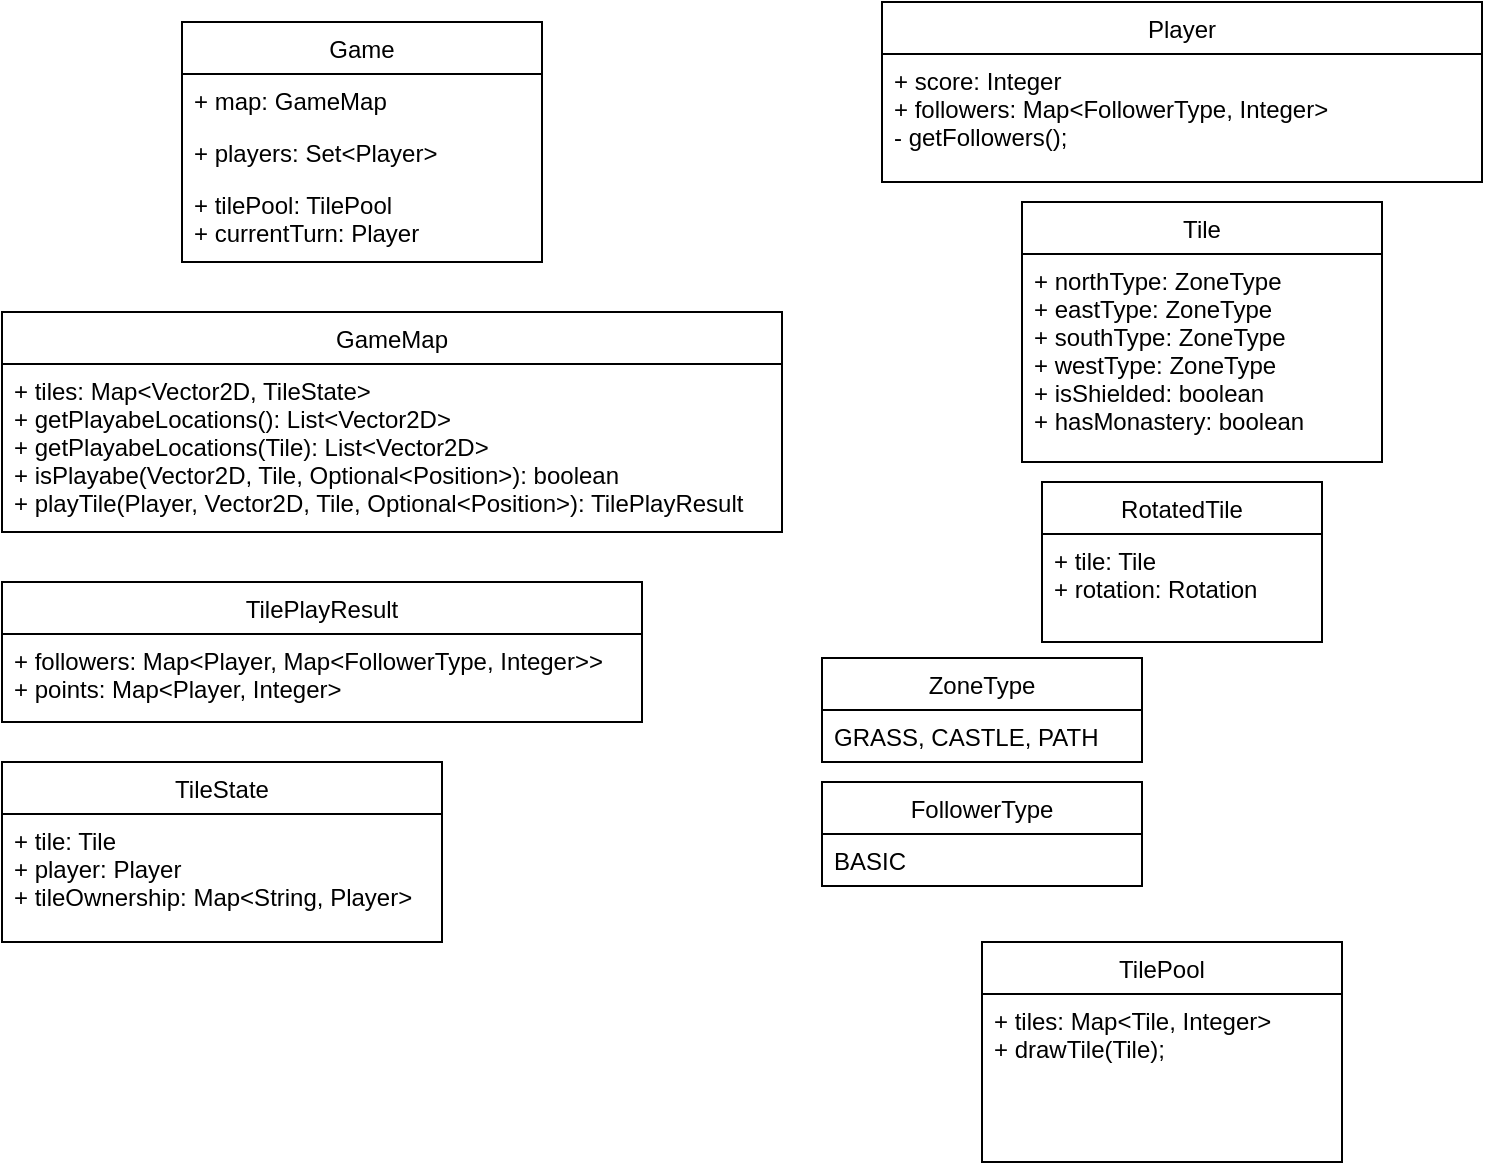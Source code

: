 <mxfile version="15.0.3" type="github"><diagram id="H8hLVkZbUd3nBb7xhPzZ" name="Page-1"><mxGraphModel dx="948" dy="520" grid="1" gridSize="10" guides="1" tooltips="1" connect="1" arrows="1" fold="1" page="1" pageScale="1" pageWidth="827" pageHeight="1169" math="0" shadow="0"><root><mxCell id="0"/><mxCell id="1" parent="0"/><mxCell id="vK12rBtNac5ao5L13grz-1" value="Game" style="swimlane;fontStyle=0;childLayout=stackLayout;horizontal=1;startSize=26;fillColor=none;horizontalStack=0;resizeParent=1;resizeParentMax=0;resizeLast=0;collapsible=1;marginBottom=0;" vertex="1" parent="1"><mxGeometry x="110" y="70" width="180" height="120" as="geometry"/></mxCell><mxCell id="vK12rBtNac5ao5L13grz-2" value="+ map: GameMap" style="text;strokeColor=none;fillColor=none;align=left;verticalAlign=top;spacingLeft=4;spacingRight=4;overflow=hidden;rotatable=0;points=[[0,0.5],[1,0.5]];portConstraint=eastwest;" vertex="1" parent="vK12rBtNac5ao5L13grz-1"><mxGeometry y="26" width="180" height="26" as="geometry"/></mxCell><mxCell id="vK12rBtNac5ao5L13grz-3" value="+ players: Set&lt;Player&gt;" style="text;strokeColor=none;fillColor=none;align=left;verticalAlign=top;spacingLeft=4;spacingRight=4;overflow=hidden;rotatable=0;points=[[0,0.5],[1,0.5]];portConstraint=eastwest;" vertex="1" parent="vK12rBtNac5ao5L13grz-1"><mxGeometry y="52" width="180" height="26" as="geometry"/></mxCell><mxCell id="vK12rBtNac5ao5L13grz-4" value="+ tilePool: TilePool&#xA;+ currentTurn: Player&#xA;" style="text;strokeColor=none;fillColor=none;align=left;verticalAlign=top;spacingLeft=4;spacingRight=4;overflow=hidden;rotatable=0;points=[[0,0.5],[1,0.5]];portConstraint=eastwest;" vertex="1" parent="vK12rBtNac5ao5L13grz-1"><mxGeometry y="78" width="180" height="42" as="geometry"/></mxCell><mxCell id="vK12rBtNac5ao5L13grz-5" value="GameMap" style="swimlane;fontStyle=0;childLayout=stackLayout;horizontal=1;startSize=26;fillColor=none;horizontalStack=0;resizeParent=1;resizeParentMax=0;resizeLast=0;collapsible=1;marginBottom=0;" vertex="1" parent="1"><mxGeometry x="20" y="215" width="390" height="110" as="geometry"/></mxCell><mxCell id="vK12rBtNac5ao5L13grz-6" value="+ tiles: Map&lt;Vector2D, TileState&gt;&#xA;+ getPlayabeLocations(): List&lt;Vector2D&gt;&#xA;+ getPlayabeLocations(Tile): List&lt;Vector2D&gt;&#xA;+ isPlayabe(Vector2D, Tile, Optional&lt;Position&gt;): boolean&#xA;+ playTile(Player, Vector2D, Tile, Optional&lt;Position&gt;): TilePlayResult" style="text;strokeColor=none;fillColor=none;align=left;verticalAlign=top;spacingLeft=4;spacingRight=4;overflow=hidden;rotatable=0;points=[[0,0.5],[1,0.5]];portConstraint=eastwest;" vertex="1" parent="vK12rBtNac5ao5L13grz-5"><mxGeometry y="26" width="390" height="84" as="geometry"/></mxCell><mxCell id="vK12rBtNac5ao5L13grz-9" value="TileState" style="swimlane;fontStyle=0;childLayout=stackLayout;horizontal=1;startSize=26;fillColor=none;horizontalStack=0;resizeParent=1;resizeParentMax=0;resizeLast=0;collapsible=1;marginBottom=0;" vertex="1" parent="1"><mxGeometry x="20" y="440" width="220" height="90" as="geometry"/></mxCell><mxCell id="vK12rBtNac5ao5L13grz-10" value="+ tile: Tile&#xA;+ player: Player&#xA;+ tileOwnership: Map&lt;String, Player&gt;&#xA;&#xA;&#xA;&#xA;" style="text;strokeColor=none;fillColor=none;align=left;verticalAlign=top;spacingLeft=4;spacingRight=4;overflow=hidden;rotatable=0;points=[[0,0.5],[1,0.5]];portConstraint=eastwest;" vertex="1" parent="vK12rBtNac5ao5L13grz-9"><mxGeometry y="26" width="220" height="64" as="geometry"/></mxCell><mxCell id="vK12rBtNac5ao5L13grz-19" value="Player" style="swimlane;fontStyle=0;childLayout=stackLayout;horizontal=1;startSize=26;fillColor=none;horizontalStack=0;resizeParent=1;resizeParentMax=0;resizeLast=0;collapsible=1;marginBottom=0;" vertex="1" parent="1"><mxGeometry x="460" y="60" width="300" height="90" as="geometry"/></mxCell><mxCell id="vK12rBtNac5ao5L13grz-20" value="+ score: Integer&#xA;+ followers: Map&lt;FollowerType, Integer&gt;&#xA;- getFollowers();&#xA;&#xA;&#xA;&#xA;&#xA;" style="text;strokeColor=none;fillColor=none;align=left;verticalAlign=top;spacingLeft=4;spacingRight=4;overflow=hidden;rotatable=0;points=[[0,0.5],[1,0.5]];portConstraint=eastwest;" vertex="1" parent="vK12rBtNac5ao5L13grz-19"><mxGeometry y="26" width="300" height="64" as="geometry"/></mxCell><mxCell id="vK12rBtNac5ao5L13grz-21" value="Tile" style="swimlane;fontStyle=0;childLayout=stackLayout;horizontal=1;startSize=26;fillColor=none;horizontalStack=0;resizeParent=1;resizeParentMax=0;resizeLast=0;collapsible=1;marginBottom=0;" vertex="1" parent="1"><mxGeometry x="530" y="160" width="180" height="130" as="geometry"/></mxCell><mxCell id="vK12rBtNac5ao5L13grz-24" value="+ northType: ZoneType&#xA;+ eastType: ZoneType&#xA;+ southType: ZoneType&#xA;+ westType: ZoneType&#xA;+ isShielded: boolean&#xA;+ hasMonastery: boolean&#xA; " style="text;strokeColor=none;fillColor=none;align=left;verticalAlign=top;spacingLeft=4;spacingRight=4;overflow=hidden;rotatable=0;points=[[0,0.5],[1,0.5]];portConstraint=eastwest;" vertex="1" parent="vK12rBtNac5ao5L13grz-21"><mxGeometry y="26" width="180" height="104" as="geometry"/></mxCell><mxCell id="vK12rBtNac5ao5L13grz-25" value="ZoneType" style="swimlane;fontStyle=0;childLayout=stackLayout;horizontal=1;startSize=26;fillColor=none;horizontalStack=0;resizeParent=1;resizeParentMax=0;resizeLast=0;collapsible=1;marginBottom=0;" vertex="1" parent="1"><mxGeometry x="430" y="388" width="160" height="52" as="geometry"/></mxCell><mxCell id="vK12rBtNac5ao5L13grz-26" value="GRASS, CASTLE, PATH" style="text;strokeColor=none;fillColor=none;align=left;verticalAlign=top;spacingLeft=4;spacingRight=4;overflow=hidden;rotatable=0;points=[[0,0.5],[1,0.5]];portConstraint=eastwest;" vertex="1" parent="vK12rBtNac5ao5L13grz-25"><mxGeometry y="26" width="160" height="26" as="geometry"/></mxCell><mxCell id="vK12rBtNac5ao5L13grz-29" value="TilePlayResult" style="swimlane;fontStyle=0;childLayout=stackLayout;horizontal=1;startSize=26;fillColor=none;horizontalStack=0;resizeParent=1;resizeParentMax=0;resizeLast=0;collapsible=1;marginBottom=0;" vertex="1" parent="1"><mxGeometry x="20" y="350" width="320" height="70" as="geometry"/></mxCell><mxCell id="vK12rBtNac5ao5L13grz-30" value="+ followers: Map&lt;Player, Map&lt;FollowerType, Integer&gt;&gt;&#xA;+ points: Map&lt;Player, Integer&gt;" style="text;strokeColor=none;fillColor=none;align=left;verticalAlign=top;spacingLeft=4;spacingRight=4;overflow=hidden;rotatable=0;points=[[0,0.5],[1,0.5]];portConstraint=eastwest;" vertex="1" parent="vK12rBtNac5ao5L13grz-29"><mxGeometry y="26" width="320" height="44" as="geometry"/></mxCell><mxCell id="vK12rBtNac5ao5L13grz-32" value="RotatedTile" style="swimlane;fontStyle=0;childLayout=stackLayout;horizontal=1;startSize=26;fillColor=none;horizontalStack=0;resizeParent=1;resizeParentMax=0;resizeLast=0;collapsible=1;marginBottom=0;" vertex="1" parent="1"><mxGeometry x="540" y="300" width="140" height="80" as="geometry"/></mxCell><mxCell id="vK12rBtNac5ao5L13grz-33" value="+ tile: Tile&#xA;+ rotation: Rotation&#xA; " style="text;strokeColor=none;fillColor=none;align=left;verticalAlign=top;spacingLeft=4;spacingRight=4;overflow=hidden;rotatable=0;points=[[0,0.5],[1,0.5]];portConstraint=eastwest;" vertex="1" parent="vK12rBtNac5ao5L13grz-32"><mxGeometry y="26" width="140" height="54" as="geometry"/></mxCell><mxCell id="vK12rBtNac5ao5L13grz-34" value="TilePool" style="swimlane;fontStyle=0;childLayout=stackLayout;horizontal=1;startSize=26;fillColor=none;horizontalStack=0;resizeParent=1;resizeParentMax=0;resizeLast=0;collapsible=1;marginBottom=0;" vertex="1" parent="1"><mxGeometry x="510" y="530" width="180" height="110" as="geometry"/></mxCell><mxCell id="vK12rBtNac5ao5L13grz-35" value="+ tiles: Map&lt;Tile, Integer&gt;&#xA;+ drawTile(Tile);&#xA; " style="text;strokeColor=none;fillColor=none;align=left;verticalAlign=top;spacingLeft=4;spacingRight=4;overflow=hidden;rotatable=0;points=[[0,0.5],[1,0.5]];portConstraint=eastwest;" vertex="1" parent="vK12rBtNac5ao5L13grz-34"><mxGeometry y="26" width="180" height="84" as="geometry"/></mxCell><mxCell id="vK12rBtNac5ao5L13grz-37" value="FollowerType" style="swimlane;fontStyle=0;childLayout=stackLayout;horizontal=1;startSize=26;fillColor=none;horizontalStack=0;resizeParent=1;resizeParentMax=0;resizeLast=0;collapsible=1;marginBottom=0;" vertex="1" parent="1"><mxGeometry x="430" y="450" width="160" height="52" as="geometry"/></mxCell><mxCell id="vK12rBtNac5ao5L13grz-38" value="BASIC" style="text;strokeColor=none;fillColor=none;align=left;verticalAlign=top;spacingLeft=4;spacingRight=4;overflow=hidden;rotatable=0;points=[[0,0.5],[1,0.5]];portConstraint=eastwest;" vertex="1" parent="vK12rBtNac5ao5L13grz-37"><mxGeometry y="26" width="160" height="26" as="geometry"/></mxCell></root></mxGraphModel></diagram></mxfile>
